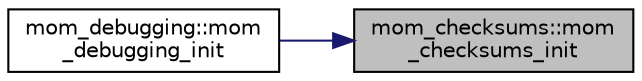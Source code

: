digraph "mom_checksums::mom_checksums_init"
{
 // INTERACTIVE_SVG=YES
 // LATEX_PDF_SIZE
  edge [fontname="Helvetica",fontsize="10",labelfontname="Helvetica",labelfontsize="10"];
  node [fontname="Helvetica",fontsize="10",shape=record];
  rankdir="RL";
  Node1 [label="mom_checksums::mom\l_checksums_init",height=0.2,width=0.4,color="black", fillcolor="grey75", style="filled", fontcolor="black",tooltip="MOM_checksums_init initializes the MOM_checksums module. As it happens, the only thing that it does i..."];
  Node1 -> Node2 [dir="back",color="midnightblue",fontsize="10",style="solid",fontname="Helvetica"];
  Node2 [label="mom_debugging::mom\l_debugging_init",height=0.2,width=0.4,color="black", fillcolor="white", style="filled",URL="$namespacemom__debugging.html#a6b65b94cacf1435ce1a593c2b03f40c8",tooltip="MOM_debugging_init initializes the MOM_debugging module, and sets the parameterts that control which ..."];
}
